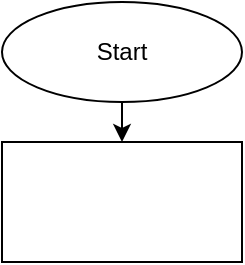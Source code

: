 <mxfile version="14.8.6" type="device"><diagram id="6a731a19-8d31-9384-78a2-239565b7b9f0" name="Page-1"><mxGraphModel dx="424" dy="456" grid="1" gridSize="10" guides="1" tooltips="1" connect="1" arrows="1" fold="1" page="1" pageScale="1" pageWidth="1169" pageHeight="827" background="none" math="0" shadow="0"><root><mxCell id="0"/><mxCell id="1" parent="0"/><mxCell id="6uxnHOWvlJJpu9cXipbA-143" value="Start&lt;br&gt;" style="ellipse;whiteSpace=wrap;html=1;" vertex="1" parent="1"><mxGeometry x="480" y="30" width="120" height="50" as="geometry"/></mxCell><mxCell id="6uxnHOWvlJJpu9cXipbA-144" value="" style="endArrow=classic;html=1;exitX=0.5;exitY=1;exitDx=0;exitDy=0;" edge="1" parent="1" source="6uxnHOWvlJJpu9cXipbA-143" target="6uxnHOWvlJJpu9cXipbA-145"><mxGeometry width="50" height="50" relative="1" as="geometry"><mxPoint x="530" y="490" as="sourcePoint"/><mxPoint x="540" y="110" as="targetPoint"/></mxGeometry></mxCell><mxCell id="6uxnHOWvlJJpu9cXipbA-145" value="" style="rounded=0;whiteSpace=wrap;html=1;" vertex="1" parent="1"><mxGeometry x="480" y="100" width="120" height="60" as="geometry"/></mxCell></root></mxGraphModel></diagram></mxfile>